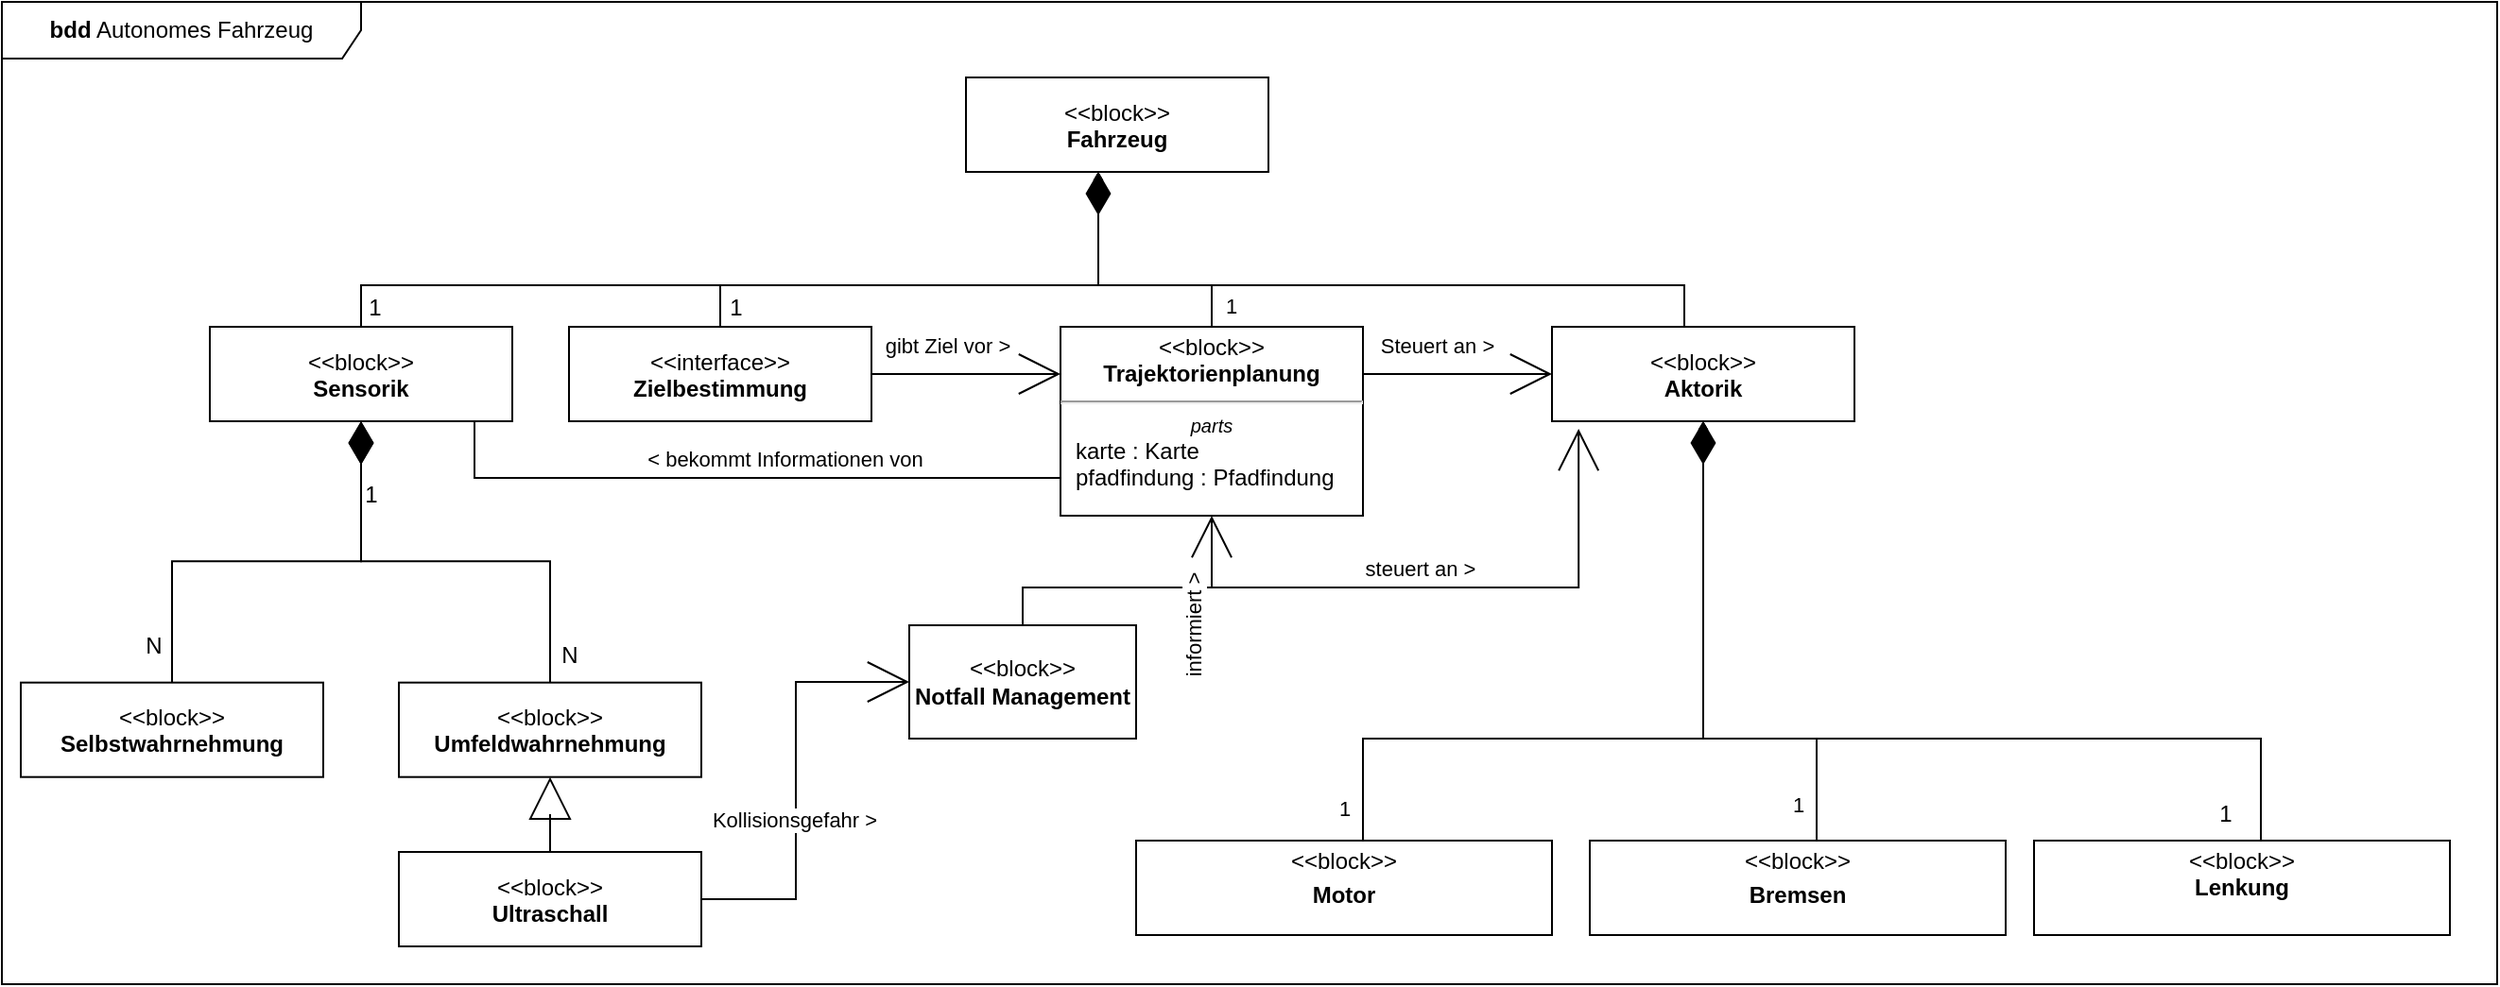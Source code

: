 <mxfile version="22.1.7" type="device">
  <diagram id="bMepcJKHhawCyAvMjVsu" name="v2">
    <mxGraphModel dx="2545" dy="1485" grid="1" gridSize="10" guides="1" tooltips="1" connect="1" arrows="1" fold="1" page="1" pageScale="1" pageWidth="850" pageHeight="1100" math="0" shadow="0">
      <root>
        <mxCell id="0" />
        <mxCell id="1" parent="0" />
        <mxCell id="LFQn_cGnjPwSd7bNtoK0-9" value="&lt;b&gt;bdd&lt;/b&gt; Autonomes Fahrzeug" style="shape=umlFrame;whiteSpace=wrap;html=1;width=190;height=30;" parent="1" vertex="1">
          <mxGeometry x="-30" y="90" width="1320" height="520" as="geometry" />
        </mxCell>
        <mxCell id="Zm8qPzBAqCsk-dZl7Xj3-1" value="&lt;p&gt;&amp;lt;&amp;lt;block&amp;gt;&amp;gt;&lt;br&gt;&lt;b&gt;Fahrzeug&lt;/b&gt;&lt;/p&gt;" style="shape=rect;html=1;overflow=fill;whiteSpace=wrap;align=center;" parent="1" vertex="1">
          <mxGeometry x="480" y="130" width="160" height="50" as="geometry" />
        </mxCell>
        <mxCell id="Zm8qPzBAqCsk-dZl7Xj3-3" style="rounded=0;orthogonalLoop=1;jettySize=auto;html=1;endArrow=diamondThin;endFill=1;edgeStyle=orthogonalEdgeStyle;" parent="1" source="Zm8qPzBAqCsk-dZl7Xj3-2" target="Zm8qPzBAqCsk-dZl7Xj3-1" edge="1">
          <mxGeometry relative="1" as="geometry">
            <Array as="points">
              <mxPoint x="350" y="240" />
              <mxPoint x="550" y="240" />
            </Array>
          </mxGeometry>
        </mxCell>
        <mxCell id="1GTojQmOkBtytQThQQ6F-6" value="1" style="edgeLabel;html=1;align=center;verticalAlign=middle;resizable=0;points=[];fontSize=12;" parent="Zm8qPzBAqCsk-dZl7Xj3-3" vertex="1" connectable="0">
          <mxGeometry x="-0.728" y="-2" relative="1" as="geometry">
            <mxPoint x="-9" y="10" as="offset" />
          </mxGeometry>
        </mxCell>
        <mxCell id="NjyWNN6ia4bI6-iRChKF-2" style="edgeStyle=none;rounded=0;orthogonalLoop=1;jettySize=auto;html=1;fontSize=12;endArrow=open;endFill=0;endSize=20;entryX=0;entryY=0.25;entryDx=0;entryDy=0;" parent="1" source="Zm8qPzBAqCsk-dZl7Xj3-2" target="UTLYcuNYVbVXNQSuwztS-1" edge="1">
          <mxGeometry relative="1" as="geometry">
            <mxPoint x="530" y="297.385" as="targetPoint" />
          </mxGeometry>
        </mxCell>
        <mxCell id="LFQn_cGnjPwSd7bNtoK0-6" value="gibt Ziel vor &amp;gt;" style="edgeLabel;html=1;align=center;verticalAlign=middle;resizable=0;points=[];" parent="NjyWNN6ia4bI6-iRChKF-2" vertex="1" connectable="0">
          <mxGeometry x="-0.372" y="1" relative="1" as="geometry">
            <mxPoint x="8" y="-14" as="offset" />
          </mxGeometry>
        </mxCell>
        <mxCell id="Zm8qPzBAqCsk-dZl7Xj3-2" value="&lt;p&gt;&amp;lt;&amp;lt;interface&amp;gt;&amp;gt;&lt;br&gt;&lt;b&gt;Zielbestimmung&lt;/b&gt;&lt;/p&gt;" style="shape=rect;html=1;overflow=fill;whiteSpace=wrap;align=center;" parent="1" vertex="1">
          <mxGeometry x="270" y="262" width="160" height="50" as="geometry" />
        </mxCell>
        <mxCell id="Zm8qPzBAqCsk-dZl7Xj3-9" style="rounded=0;orthogonalLoop=1;jettySize=auto;html=1;endArrow=diamondThin;endFill=1;edgeStyle=orthogonalEdgeStyle;" parent="1" source="Zm8qPzBAqCsk-dZl7Xj3-8" edge="1">
          <mxGeometry relative="1" as="geometry">
            <mxPoint x="550" y="180" as="targetPoint" />
            <Array as="points">
              <mxPoint x="860" y="240" />
              <mxPoint x="550" y="240" />
              <mxPoint x="550" y="180" />
            </Array>
          </mxGeometry>
        </mxCell>
        <mxCell id="1GTojQmOkBtytQThQQ6F-21" value="1" style="edgeLabel;html=1;align=center;verticalAlign=middle;resizable=0;points=[];fontSize=12;" parent="Zm8qPzBAqCsk-dZl7Xj3-9" vertex="1" connectable="0">
          <mxGeometry x="-0.592" y="-2" relative="1" as="geometry">
            <mxPoint x="41" y="42" as="offset" />
          </mxGeometry>
        </mxCell>
        <mxCell id="Zm8qPzBAqCsk-dZl7Xj3-8" value="&lt;p&gt;&amp;lt;&amp;lt;block&amp;gt;&amp;gt;&lt;br&gt;&lt;b&gt;Aktorik&lt;/b&gt;&lt;/p&gt;" style="shape=rect;html=1;overflow=fill;whiteSpace=wrap;align=center;" parent="1" vertex="1">
          <mxGeometry x="790" y="262" width="160" height="50" as="geometry" />
        </mxCell>
        <mxCell id="Zm8qPzBAqCsk-dZl7Xj3-11" style="edgeStyle=orthogonalEdgeStyle;rounded=0;orthogonalLoop=1;jettySize=auto;html=1;endArrow=diamondThin;endFill=1;" parent="1" source="08M3wbv0rIumxlSWQaVI-2" target="Zm8qPzBAqCsk-dZl7Xj3-8" edge="1">
          <mxGeometry relative="1" as="geometry">
            <mxPoint x="593.75" y="550" as="sourcePoint" />
            <Array as="points">
              <mxPoint x="690" y="480" />
              <mxPoint x="870" y="480" />
            </Array>
          </mxGeometry>
        </mxCell>
        <mxCell id="1GTojQmOkBtytQThQQ6F-15" value="1" style="edgeLabel;html=1;align=center;verticalAlign=middle;resizable=0;points=[];fontSize=12;" parent="Zm8qPzBAqCsk-dZl7Xj3-11" vertex="1" connectable="0">
          <mxGeometry x="-0.368" y="1" relative="1" as="geometry">
            <mxPoint x="-31" y="61" as="offset" />
          </mxGeometry>
        </mxCell>
        <mxCell id="NPx_8-FH2qZ1zBJmuA-B-1" value="1" style="edgeLabel;html=1;align=center;verticalAlign=middle;resizable=0;points=[];" parent="Zm8qPzBAqCsk-dZl7Xj3-11" vertex="1" connectable="0">
          <mxGeometry x="-0.738" y="3" relative="1" as="geometry">
            <mxPoint x="-7" y="35" as="offset" />
          </mxGeometry>
        </mxCell>
        <mxCell id="08M3wbv0rIumxlSWQaVI-2" value="&lt;p style=&quot;margin:0px;margin-top:4px;text-align:center;&quot;&gt;&amp;lt;&amp;lt;block&amp;gt;&amp;gt;&lt;/p&gt;&lt;p style=&quot;margin:0px;margin-top:4px;text-align:center;&quot;&gt;&lt;b&gt;Motor&lt;/b&gt;&lt;/p&gt;" style="shape=rect;html=1;overflow=fill;verticalAlign=top;align=left;whiteSpace=wrap;fontSize=12;" parent="1" vertex="1">
          <mxGeometry x="570" y="534" width="220" height="50" as="geometry" />
        </mxCell>
        <mxCell id="08M3wbv0rIumxlSWQaVI-4" style="edgeStyle=orthogonalEdgeStyle;rounded=0;orthogonalLoop=1;jettySize=auto;html=1;fontSize=12;endArrow=diamondThin;endFill=1;" parent="1" source="08M3wbv0rIumxlSWQaVI-3" target="Zm8qPzBAqCsk-dZl7Xj3-8" edge="1">
          <mxGeometry relative="1" as="geometry">
            <Array as="points">
              <mxPoint x="930" y="480" />
              <mxPoint x="870" y="480" />
            </Array>
          </mxGeometry>
        </mxCell>
        <mxCell id="LFQn_cGnjPwSd7bNtoK0-8" value="1" style="edgeLabel;html=1;align=center;verticalAlign=middle;resizable=0;points=[];" parent="08M3wbv0rIumxlSWQaVI-4" vertex="1" connectable="0">
          <mxGeometry x="-0.634" y="-1" relative="1" as="geometry">
            <mxPoint x="-11" y="32" as="offset" />
          </mxGeometry>
        </mxCell>
        <mxCell id="08M3wbv0rIumxlSWQaVI-3" value="&lt;p style=&quot;margin:0px;margin-top:4px;text-align:center;&quot;&gt;&amp;lt;&amp;lt;block&amp;gt;&amp;gt;&lt;/p&gt;&lt;p style=&quot;margin:0px;margin-top:4px;text-align:center;&quot;&gt;&lt;b&gt;Bremsen&lt;/b&gt;&lt;/p&gt;" style="shape=rect;html=1;overflow=fill;verticalAlign=top;align=left;whiteSpace=wrap;fontSize=12;" parent="1" vertex="1">
          <mxGeometry x="810" y="534" width="220" height="50" as="geometry" />
        </mxCell>
        <mxCell id="08M3wbv0rIumxlSWQaVI-6" style="edgeStyle=orthogonalEdgeStyle;rounded=0;orthogonalLoop=1;jettySize=auto;html=1;fontSize=12;endArrow=diamondThin;endFill=1;endSize=20;entryX=0.5;entryY=1;entryDx=0;entryDy=0;" parent="1" source="08M3wbv0rIumxlSWQaVI-5" edge="1" target="Zm8qPzBAqCsk-dZl7Xj3-8">
          <mxGeometry relative="1" as="geometry">
            <mxPoint x="870" y="340" as="targetPoint" />
            <Array as="points">
              <mxPoint x="1165" y="480" />
              <mxPoint x="870" y="480" />
            </Array>
          </mxGeometry>
        </mxCell>
        <mxCell id="1GTojQmOkBtytQThQQ6F-19" value="1" style="edgeLabel;html=1;align=center;verticalAlign=middle;resizable=0;points=[];fontSize=12;" parent="08M3wbv0rIumxlSWQaVI-6" vertex="1" connectable="0">
          <mxGeometry x="-0.687" y="-2" relative="1" as="geometry">
            <mxPoint x="8" y="42" as="offset" />
          </mxGeometry>
        </mxCell>
        <mxCell id="08M3wbv0rIumxlSWQaVI-5" value="&lt;p style=&quot;margin:0px;margin-top:4px;text-align:center;&quot;&gt;&amp;lt;&amp;lt;block&amp;gt;&amp;gt;&lt;br&gt;&lt;b&gt;Lenkung&lt;/b&gt;&lt;/p&gt;" style="shape=rect;html=1;overflow=fill;verticalAlign=top;align=left;whiteSpace=wrap;fontSize=12;" parent="1" vertex="1">
          <mxGeometry x="1045" y="534" width="220" height="50" as="geometry" />
        </mxCell>
        <mxCell id="08M3wbv0rIumxlSWQaVI-8" style="edgeStyle=orthogonalEdgeStyle;rounded=0;orthogonalLoop=1;jettySize=auto;html=1;fontSize=12;endArrow=diamondThin;endFill=1;" parent="1" source="08M3wbv0rIumxlSWQaVI-7" target="Zm8qPzBAqCsk-dZl7Xj3-1" edge="1">
          <mxGeometry relative="1" as="geometry">
            <Array as="points">
              <mxPoint x="160" y="240" />
              <mxPoint x="550" y="240" />
            </Array>
          </mxGeometry>
        </mxCell>
        <mxCell id="1GTojQmOkBtytQThQQ6F-9" value="1" style="edgeLabel;html=1;align=center;verticalAlign=middle;resizable=0;points=[];fontSize=12;" parent="08M3wbv0rIumxlSWQaVI-8" vertex="1" connectable="0">
          <mxGeometry x="-0.852" y="2" relative="1" as="geometry">
            <mxPoint x="-6" y="14" as="offset" />
          </mxGeometry>
        </mxCell>
        <mxCell id="NjyWNN6ia4bI6-iRChKF-1" style="edgeStyle=orthogonalEdgeStyle;rounded=0;orthogonalLoop=1;jettySize=auto;html=1;fontSize=12;endArrow=none;endFill=0;entryX=0.5;entryY=1;entryDx=0;entryDy=0;" parent="1" source="08M3wbv0rIumxlSWQaVI-7" edge="1">
          <mxGeometry relative="1" as="geometry">
            <Array as="points">
              <mxPoint x="220" y="342" />
              <mxPoint x="550" y="342" />
            </Array>
            <mxPoint x="610" y="342" as="targetPoint" />
          </mxGeometry>
        </mxCell>
        <mxCell id="LFQn_cGnjPwSd7bNtoK0-5" value="&amp;lt; bekommt Informationen von" style="edgeLabel;html=1;align=center;verticalAlign=middle;resizable=0;points=[];" parent="NjyWNN6ia4bI6-iRChKF-1" vertex="1" connectable="0">
          <mxGeometry x="-0.103" y="1" relative="1" as="geometry">
            <mxPoint x="5" y="-9" as="offset" />
          </mxGeometry>
        </mxCell>
        <mxCell id="08M3wbv0rIumxlSWQaVI-7" value="&lt;p&gt;&amp;lt;&amp;lt;block&amp;gt;&amp;gt;&lt;br&gt;&lt;b&gt;Sensorik&lt;/b&gt;&lt;/p&gt;" style="shape=rect;html=1;overflow=fill;whiteSpace=wrap;align=center;" parent="1" vertex="1">
          <mxGeometry x="80" y="262" width="160" height="50" as="geometry" />
        </mxCell>
        <mxCell id="wdIta4NnHqfIIrwVRnbo-2" style="edgeStyle=orthogonalEdgeStyle;rounded=0;orthogonalLoop=1;jettySize=auto;html=1;fontSize=12;endArrow=diamondThin;endFill=0;endSize=20;" parent="1" source="wdIta4NnHqfIIrwVRnbo-1" target="08M3wbv0rIumxlSWQaVI-7" edge="1">
          <mxGeometry relative="1" as="geometry" />
        </mxCell>
        <mxCell id="1GTojQmOkBtytQThQQ6F-10" value="N" style="edgeLabel;html=1;align=center;verticalAlign=middle;resizable=0;points=[];fontSize=12;" parent="wdIta4NnHqfIIrwVRnbo-2" vertex="1" connectable="0">
          <mxGeometry x="-0.498" relative="1" as="geometry">
            <mxPoint x="-10" y="40" as="offset" />
          </mxGeometry>
        </mxCell>
        <mxCell id="wdIta4NnHqfIIrwVRnbo-1" value="&lt;p&gt;&amp;lt;&amp;lt;block&amp;gt;&amp;gt;&lt;br&gt;&lt;b&gt;Selbstwahrnehmung&lt;/b&gt;&lt;/p&gt;&lt;p&gt;&lt;b&gt;{abstract}&lt;/b&gt;&lt;/p&gt;" style="shape=rect;html=1;overflow=fill;whiteSpace=wrap;align=center;" parent="1" vertex="1">
          <mxGeometry x="-20" y="450.34" width="160" height="50" as="geometry" />
        </mxCell>
        <mxCell id="wdIta4NnHqfIIrwVRnbo-12" style="edgeStyle=orthogonalEdgeStyle;rounded=0;orthogonalLoop=1;jettySize=auto;html=1;fontSize=12;endArrow=diamondThin;endFill=1;entryX=0.5;entryY=1;entryDx=0;entryDy=0;endSize=20;" parent="1" source="wdIta4NnHqfIIrwVRnbo-3" target="08M3wbv0rIumxlSWQaVI-7" edge="1">
          <mxGeometry relative="1" as="geometry" />
        </mxCell>
        <mxCell id="1GTojQmOkBtytQThQQ6F-12" value="N" style="edgeLabel;html=1;align=center;verticalAlign=middle;resizable=0;points=[];fontSize=12;" parent="wdIta4NnHqfIIrwVRnbo-12" vertex="1" connectable="0">
          <mxGeometry x="-0.542" y="3" relative="1" as="geometry">
            <mxPoint x="13" y="40" as="offset" />
          </mxGeometry>
        </mxCell>
        <mxCell id="1GTojQmOkBtytQThQQ6F-13" value="1" style="edgeLabel;html=1;align=center;verticalAlign=middle;resizable=0;points=[];fontSize=12;" parent="wdIta4NnHqfIIrwVRnbo-12" vertex="1" connectable="0">
          <mxGeometry x="0.355" y="-2" relative="1" as="geometry">
            <mxPoint x="2" y="-33" as="offset" />
          </mxGeometry>
        </mxCell>
        <mxCell id="wdIta4NnHqfIIrwVRnbo-3" value="&lt;p&gt;&amp;lt;&amp;lt;block&amp;gt;&amp;gt;&lt;br&gt;&lt;b&gt;Umfeldwahrnehmung&lt;/b&gt;&lt;/p&gt;" style="shape=rect;html=1;overflow=fill;whiteSpace=wrap;align=center;" parent="1" vertex="1">
          <mxGeometry x="180" y="450.34" width="160" height="50" as="geometry" />
        </mxCell>
        <mxCell id="wdIta4NnHqfIIrwVRnbo-7" style="edgeStyle=orthogonalEdgeStyle;rounded=0;orthogonalLoop=1;jettySize=auto;html=1;fontSize=12;endArrow=diamondThin;endFill=1;strokeWidth=1;endSize=20;" parent="1" target="Zm8qPzBAqCsk-dZl7Xj3-1" edge="1">
          <mxGeometry relative="1" as="geometry">
            <Array as="points">
              <mxPoint x="610" y="240" />
              <mxPoint x="550" y="240" />
            </Array>
            <mxPoint x="610" y="290" as="sourcePoint" />
          </mxGeometry>
        </mxCell>
        <mxCell id="LFQn_cGnjPwSd7bNtoK0-4" value="1" style="edgeLabel;html=1;align=center;verticalAlign=middle;resizable=0;points=[];" parent="wdIta4NnHqfIIrwVRnbo-7" vertex="1" connectable="0">
          <mxGeometry x="-0.907" y="-1" relative="1" as="geometry">
            <mxPoint x="9" y="-31" as="offset" />
          </mxGeometry>
        </mxCell>
        <mxCell id="NjyWNN6ia4bI6-iRChKF-3" style="edgeStyle=none;rounded=0;orthogonalLoop=1;jettySize=auto;html=1;fontSize=12;endArrow=open;endFill=0;endSize=20;exitX=1;exitY=0.25;exitDx=0;exitDy=0;" parent="1" source="UTLYcuNYVbVXNQSuwztS-1" target="Zm8qPzBAqCsk-dZl7Xj3-8" edge="1">
          <mxGeometry relative="1" as="geometry">
            <mxPoint x="690" y="297.385" as="sourcePoint" />
          </mxGeometry>
        </mxCell>
        <mxCell id="LFQn_cGnjPwSd7bNtoK0-7" value="Steuert an &amp;gt;" style="edgeLabel;html=1;align=center;verticalAlign=middle;resizable=0;points=[];" parent="NjyWNN6ia4bI6-iRChKF-3" vertex="1" connectable="0">
          <mxGeometry x="-0.22" y="3" relative="1" as="geometry">
            <mxPoint y="-12" as="offset" />
          </mxGeometry>
        </mxCell>
        <mxCell id="9sRraDoRZEGnV6zQzjau-2" style="edgeStyle=orthogonalEdgeStyle;rounded=0;orthogonalLoop=1;jettySize=auto;html=1;endArrow=block;endFill=0;endSize=20;" parent="1" source="9sRraDoRZEGnV6zQzjau-1" target="wdIta4NnHqfIIrwVRnbo-3" edge="1">
          <mxGeometry relative="1" as="geometry" />
        </mxCell>
        <mxCell id="9sRraDoRZEGnV6zQzjau-4" style="edgeStyle=orthogonalEdgeStyle;rounded=0;orthogonalLoop=1;jettySize=auto;html=1;entryX=0;entryY=0.5;entryDx=0;entryDy=0;endArrow=open;endFill=0;endSize=20;" parent="1" source="9sRraDoRZEGnV6zQzjau-1" target="9sRraDoRZEGnV6zQzjau-3" edge="1">
          <mxGeometry relative="1" as="geometry" />
        </mxCell>
        <mxCell id="9sRraDoRZEGnV6zQzjau-8" value="Kollisionsgefahr &amp;gt;" style="edgeLabel;html=1;align=center;verticalAlign=middle;resizable=0;points=[];" parent="9sRraDoRZEGnV6zQzjau-4" vertex="1" connectable="0">
          <mxGeometry x="-0.182" y="1" relative="1" as="geometry">
            <mxPoint as="offset" />
          </mxGeometry>
        </mxCell>
        <mxCell id="9sRraDoRZEGnV6zQzjau-1" value="&lt;p&gt;&amp;lt;&amp;lt;block&amp;gt;&amp;gt;&lt;br&gt;&lt;b&gt;Ultraschall&lt;/b&gt;&lt;/p&gt;" style="shape=rect;html=1;overflow=fill;whiteSpace=wrap;align=center;" parent="1" vertex="1">
          <mxGeometry x="180" y="540" width="160" height="50" as="geometry" />
        </mxCell>
        <mxCell id="9sRraDoRZEGnV6zQzjau-6" style="edgeStyle=orthogonalEdgeStyle;rounded=0;orthogonalLoop=1;jettySize=auto;html=1;entryX=0.088;entryY=1.08;entryDx=0;entryDy=0;entryPerimeter=0;endArrow=open;endFill=0;endSize=20;strokeWidth=1;" parent="1" source="9sRraDoRZEGnV6zQzjau-3" target="Zm8qPzBAqCsk-dZl7Xj3-8" edge="1">
          <mxGeometry relative="1" as="geometry">
            <Array as="points">
              <mxPoint x="510" y="400" />
              <mxPoint x="804" y="400" />
            </Array>
          </mxGeometry>
        </mxCell>
        <mxCell id="9sRraDoRZEGnV6zQzjau-11" value="steuert an &amp;gt;" style="edgeLabel;html=1;align=center;verticalAlign=middle;resizable=0;points=[];" parent="9sRraDoRZEGnV6zQzjau-6" vertex="1" connectable="0">
          <mxGeometry x="0.156" y="4" relative="1" as="geometry">
            <mxPoint y="-6" as="offset" />
          </mxGeometry>
        </mxCell>
        <mxCell id="9sRraDoRZEGnV6zQzjau-7" style="edgeStyle=orthogonalEdgeStyle;rounded=0;orthogonalLoop=1;jettySize=auto;html=1;endArrow=open;endFill=0;endSize=20;strokeWidth=1;entryX=0.5;entryY=1;entryDx=0;entryDy=0;" parent="1" source="9sRraDoRZEGnV6zQzjau-3" target="UTLYcuNYVbVXNQSuwztS-1" edge="1">
          <mxGeometry relative="1" as="geometry">
            <Array as="points">
              <mxPoint x="510" y="400" />
              <mxPoint x="610" y="400" />
            </Array>
            <mxPoint x="610" y="370" as="targetPoint" />
          </mxGeometry>
        </mxCell>
        <mxCell id="9sRraDoRZEGnV6zQzjau-10" value="informiert &amp;gt;" style="edgeLabel;html=1;align=center;verticalAlign=middle;resizable=0;points=[];rotation=-90;" parent="9sRraDoRZEGnV6zQzjau-7" vertex="1" connectable="0">
          <mxGeometry x="0.522" y="-2" relative="1" as="geometry">
            <mxPoint x="-12" y="20" as="offset" />
          </mxGeometry>
        </mxCell>
        <mxCell id="9sRraDoRZEGnV6zQzjau-3" value="&amp;lt;&amp;lt;block&amp;gt;&amp;gt;&lt;br&gt;&lt;b&gt;Notfall Management&lt;/b&gt;" style="rounded=0;whiteSpace=wrap;html=1;" parent="1" vertex="1">
          <mxGeometry x="450" y="420.0" width="120" height="60" as="geometry" />
        </mxCell>
        <mxCell id="UTLYcuNYVbVXNQSuwztS-1" value="&lt;p style=&quot;margin:0px;margin-top:4px;text-align:center;&quot;&gt;&amp;lt;&amp;lt;block&amp;gt;&amp;gt;&lt;br&gt;&lt;b&gt;Trajektorienplanung&lt;/b&gt;&lt;br&gt;&lt;/p&gt;&lt;hr&gt;&lt;p style=&quot;font-size:10px;margin:0px;text-align:center;&quot;&gt;&lt;i&gt;parts&lt;/i&gt;&lt;/p&gt;&lt;p style=&quot;margin:0px;margin-left:8px;text-align:left;&quot;&gt;karte : Karte&lt;/p&gt;&lt;p style=&quot;margin:0px;margin-left:8px;text-align:left;&quot;&gt;pfadfindung : Pfadfindung&lt;/p&gt;" style="shape=rect;html=1;overflow=fill;verticalAlign=top;align=left;whiteSpace=wrap;" vertex="1" parent="1">
          <mxGeometry x="530" y="262" width="160" height="100" as="geometry" />
        </mxCell>
      </root>
    </mxGraphModel>
  </diagram>
</mxfile>
